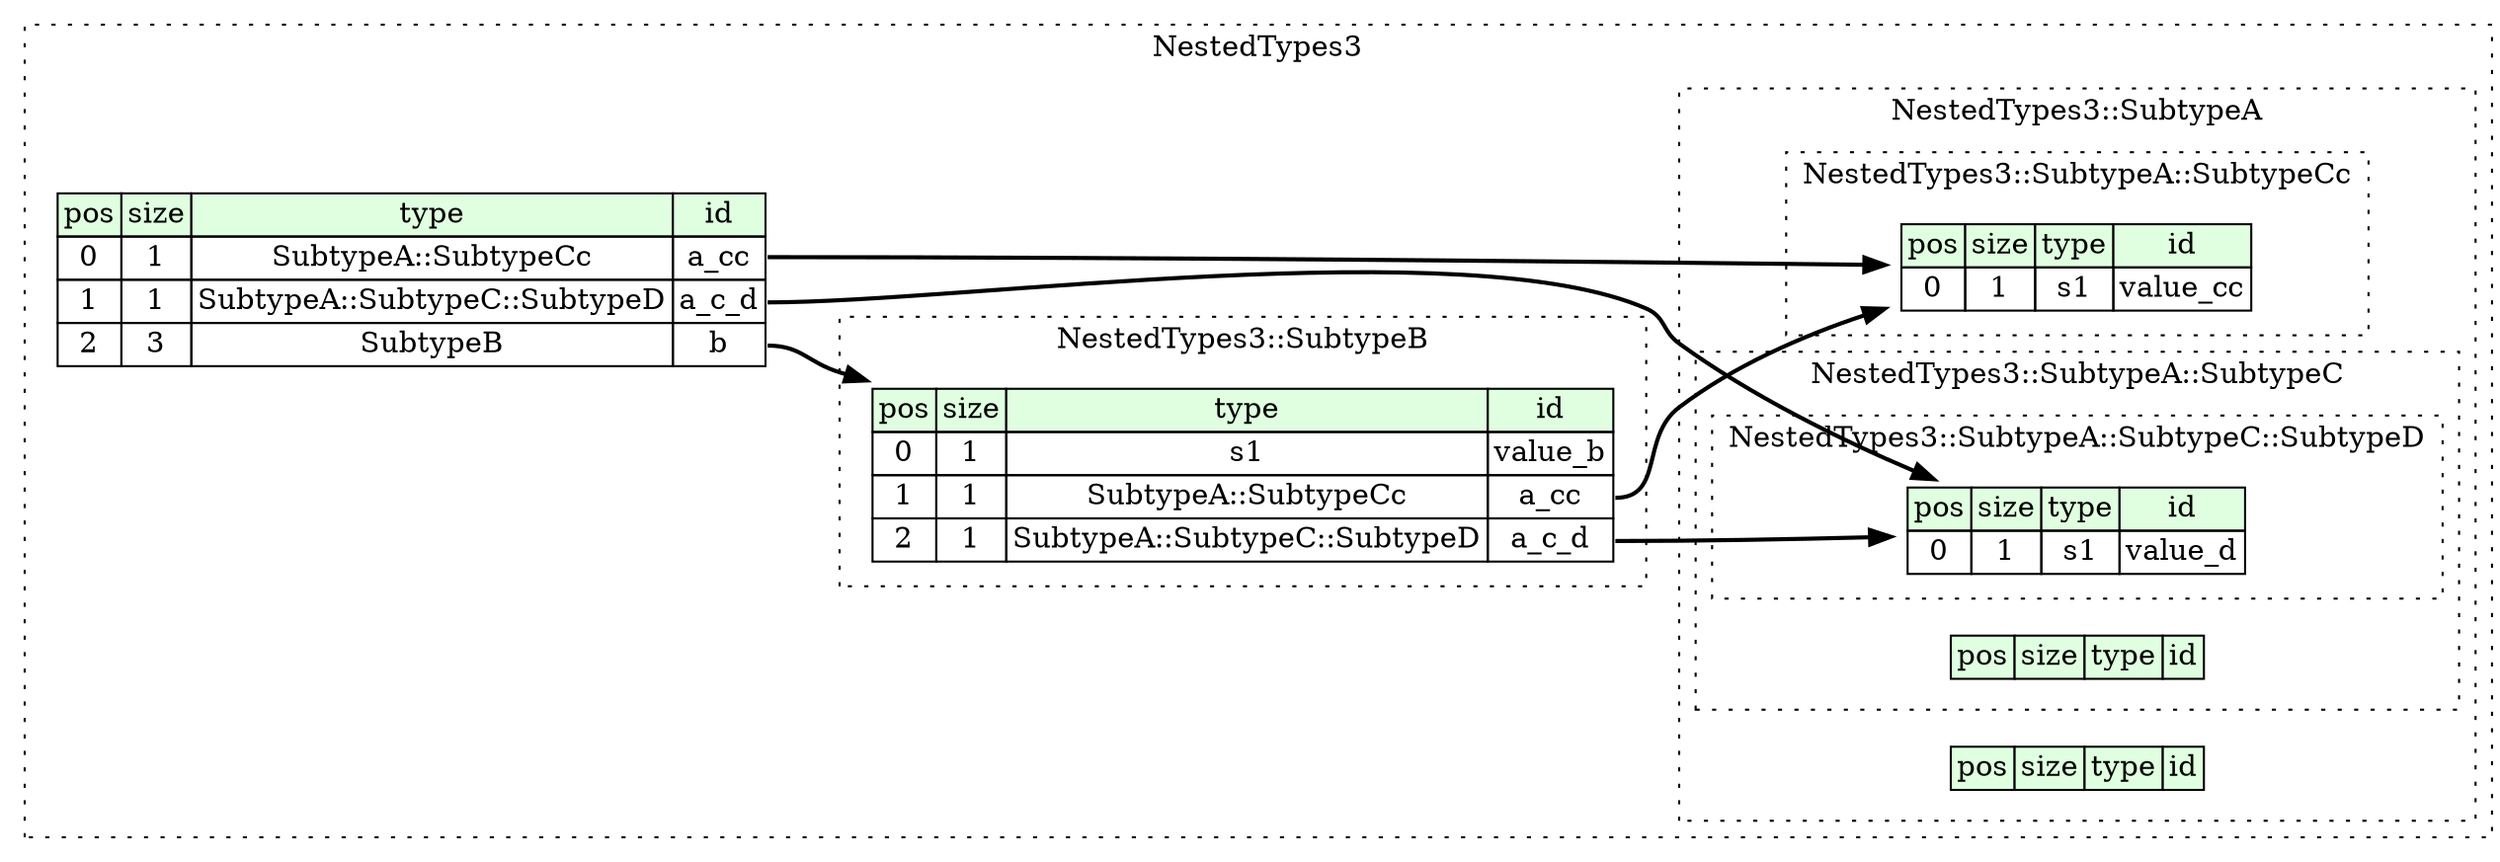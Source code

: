 digraph {
	rankdir=LR;
	node [shape=plaintext];
	subgraph cluster__nested_types3 {
		label="NestedTypes3";
		graph[style=dotted];

		nested_types3__seq [label=<<TABLE BORDER="0" CELLBORDER="1" CELLSPACING="0">
			<TR><TD BGCOLOR="#E0FFE0">pos</TD><TD BGCOLOR="#E0FFE0">size</TD><TD BGCOLOR="#E0FFE0">type</TD><TD BGCOLOR="#E0FFE0">id</TD></TR>
			<TR><TD PORT="a_cc_pos">0</TD><TD PORT="a_cc_size">1</TD><TD>SubtypeA::SubtypeCc</TD><TD PORT="a_cc_type">a_cc</TD></TR>
			<TR><TD PORT="a_c_d_pos">1</TD><TD PORT="a_c_d_size">1</TD><TD>SubtypeA::SubtypeC::SubtypeD</TD><TD PORT="a_c_d_type">a_c_d</TD></TR>
			<TR><TD PORT="b_pos">2</TD><TD PORT="b_size">3</TD><TD>SubtypeB</TD><TD PORT="b_type">b</TD></TR>
		</TABLE>>];
		subgraph cluster__subtype_a {
			label="NestedTypes3::SubtypeA";
			graph[style=dotted];

			subtype_a__seq [label=<<TABLE BORDER="0" CELLBORDER="1" CELLSPACING="0">
				<TR><TD BGCOLOR="#E0FFE0">pos</TD><TD BGCOLOR="#E0FFE0">size</TD><TD BGCOLOR="#E0FFE0">type</TD><TD BGCOLOR="#E0FFE0">id</TD></TR>
			</TABLE>>];
			subgraph cluster__subtype_c {
				label="NestedTypes3::SubtypeA::SubtypeC";
				graph[style=dotted];

				subtype_c__seq [label=<<TABLE BORDER="0" CELLBORDER="1" CELLSPACING="0">
					<TR><TD BGCOLOR="#E0FFE0">pos</TD><TD BGCOLOR="#E0FFE0">size</TD><TD BGCOLOR="#E0FFE0">type</TD><TD BGCOLOR="#E0FFE0">id</TD></TR>
				</TABLE>>];
				subgraph cluster__subtype_d {
					label="NestedTypes3::SubtypeA::SubtypeC::SubtypeD";
					graph[style=dotted];

					subtype_d__seq [label=<<TABLE BORDER="0" CELLBORDER="1" CELLSPACING="0">
						<TR><TD BGCOLOR="#E0FFE0">pos</TD><TD BGCOLOR="#E0FFE0">size</TD><TD BGCOLOR="#E0FFE0">type</TD><TD BGCOLOR="#E0FFE0">id</TD></TR>
						<TR><TD PORT="value_d_pos">0</TD><TD PORT="value_d_size">1</TD><TD>s1</TD><TD PORT="value_d_type">value_d</TD></TR>
					</TABLE>>];
				}
			}
			subgraph cluster__subtype_cc {
				label="NestedTypes3::SubtypeA::SubtypeCc";
				graph[style=dotted];

				subtype_cc__seq [label=<<TABLE BORDER="0" CELLBORDER="1" CELLSPACING="0">
					<TR><TD BGCOLOR="#E0FFE0">pos</TD><TD BGCOLOR="#E0FFE0">size</TD><TD BGCOLOR="#E0FFE0">type</TD><TD BGCOLOR="#E0FFE0">id</TD></TR>
					<TR><TD PORT="value_cc_pos">0</TD><TD PORT="value_cc_size">1</TD><TD>s1</TD><TD PORT="value_cc_type">value_cc</TD></TR>
				</TABLE>>];
			}
		}
		subgraph cluster__subtype_b {
			label="NestedTypes3::SubtypeB";
			graph[style=dotted];

			subtype_b__seq [label=<<TABLE BORDER="0" CELLBORDER="1" CELLSPACING="0">
				<TR><TD BGCOLOR="#E0FFE0">pos</TD><TD BGCOLOR="#E0FFE0">size</TD><TD BGCOLOR="#E0FFE0">type</TD><TD BGCOLOR="#E0FFE0">id</TD></TR>
				<TR><TD PORT="value_b_pos">0</TD><TD PORT="value_b_size">1</TD><TD>s1</TD><TD PORT="value_b_type">value_b</TD></TR>
				<TR><TD PORT="a_cc_pos">1</TD><TD PORT="a_cc_size">1</TD><TD>SubtypeA::SubtypeCc</TD><TD PORT="a_cc_type">a_cc</TD></TR>
				<TR><TD PORT="a_c_d_pos">2</TD><TD PORT="a_c_d_size">1</TD><TD>SubtypeA::SubtypeC::SubtypeD</TD><TD PORT="a_c_d_type">a_c_d</TD></TR>
			</TABLE>>];
		}
	}
	nested_types3__seq:a_cc_type -> subtype_cc__seq [style=bold];
	nested_types3__seq:a_c_d_type -> subtype_d__seq [style=bold];
	nested_types3__seq:b_type -> subtype_b__seq [style=bold];
	subtype_b__seq:a_cc_type -> subtype_cc__seq [style=bold];
	subtype_b__seq:a_c_d_type -> subtype_d__seq [style=bold];
}
